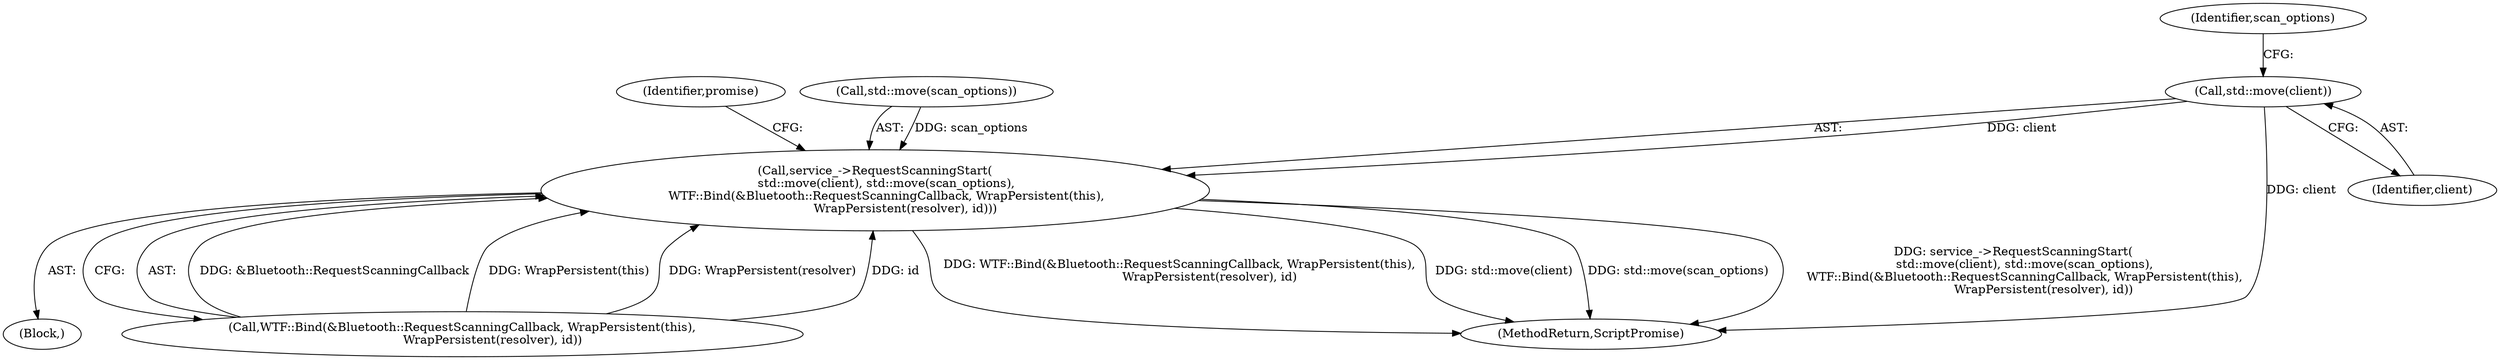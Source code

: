 digraph "0_Chrome_62154472bd2c43e1790dd1bd8a527c1db9118d88_5@API" {
"1000197" [label="(Call,std::move(client))"];
"1000196" [label="(Call,service_->RequestScanningStart(\n      std::move(client), std::move(scan_options),\n      WTF::Bind(&Bluetooth::RequestScanningCallback, WrapPersistent(this),\n                WrapPersistent(resolver), id)))"];
"1000200" [label="(Identifier,scan_options)"];
"1000210" [label="(Identifier,promise)"];
"1000199" [label="(Call,std::move(scan_options))"];
"1000104" [label="(Block,)"];
"1000201" [label="(Call,WTF::Bind(&Bluetooth::RequestScanningCallback, WrapPersistent(this),\n                WrapPersistent(resolver), id))"];
"1000211" [label="(MethodReturn,ScriptPromise)"];
"1000198" [label="(Identifier,client)"];
"1000197" [label="(Call,std::move(client))"];
"1000196" [label="(Call,service_->RequestScanningStart(\n      std::move(client), std::move(scan_options),\n      WTF::Bind(&Bluetooth::RequestScanningCallback, WrapPersistent(this),\n                WrapPersistent(resolver), id)))"];
"1000197" -> "1000196"  [label="AST: "];
"1000197" -> "1000198"  [label="CFG: "];
"1000198" -> "1000197"  [label="AST: "];
"1000200" -> "1000197"  [label="CFG: "];
"1000197" -> "1000211"  [label="DDG: client"];
"1000197" -> "1000196"  [label="DDG: client"];
"1000196" -> "1000104"  [label="AST: "];
"1000196" -> "1000201"  [label="CFG: "];
"1000199" -> "1000196"  [label="AST: "];
"1000201" -> "1000196"  [label="AST: "];
"1000210" -> "1000196"  [label="CFG: "];
"1000196" -> "1000211"  [label="DDG: WTF::Bind(&Bluetooth::RequestScanningCallback, WrapPersistent(this),\n                WrapPersistent(resolver), id)"];
"1000196" -> "1000211"  [label="DDG: std::move(client)"];
"1000196" -> "1000211"  [label="DDG: std::move(scan_options)"];
"1000196" -> "1000211"  [label="DDG: service_->RequestScanningStart(\n      std::move(client), std::move(scan_options),\n      WTF::Bind(&Bluetooth::RequestScanningCallback, WrapPersistent(this),\n                WrapPersistent(resolver), id))"];
"1000199" -> "1000196"  [label="DDG: scan_options"];
"1000201" -> "1000196"  [label="DDG: &Bluetooth::RequestScanningCallback"];
"1000201" -> "1000196"  [label="DDG: WrapPersistent(this)"];
"1000201" -> "1000196"  [label="DDG: WrapPersistent(resolver)"];
"1000201" -> "1000196"  [label="DDG: id"];
}
